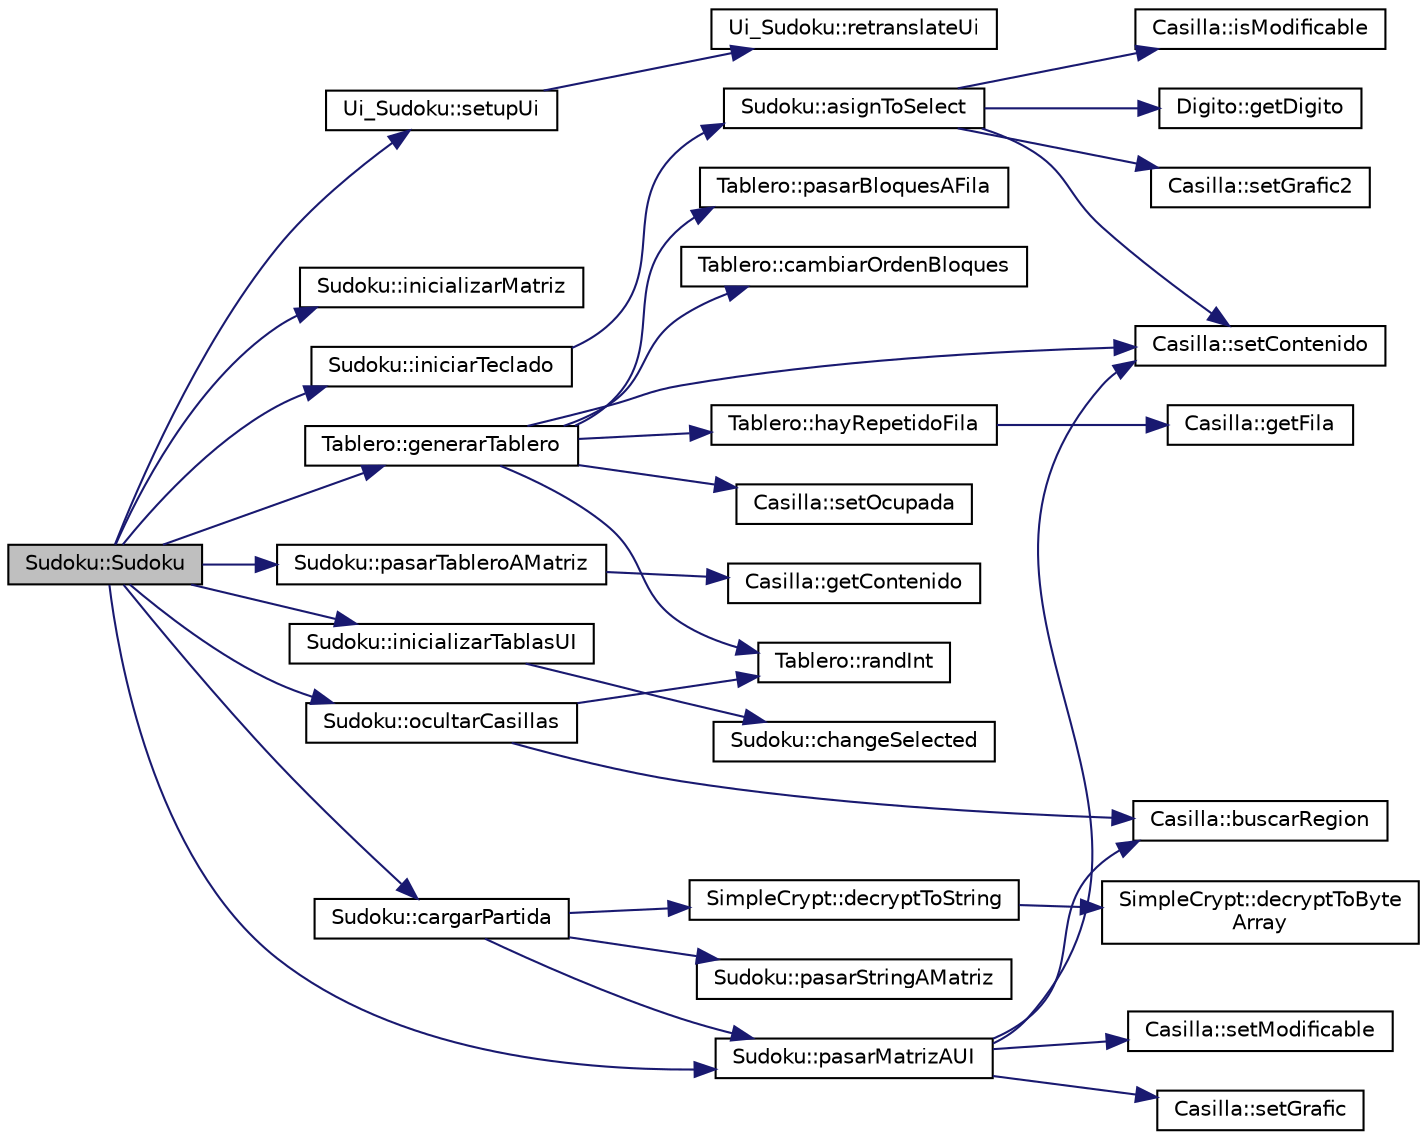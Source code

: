 digraph "Sudoku::Sudoku"
{
  edge [fontname="Helvetica",fontsize="10",labelfontname="Helvetica",labelfontsize="10"];
  node [fontname="Helvetica",fontsize="10",shape=record];
  rankdir="LR";
  Node1 [label="Sudoku::Sudoku",height=0.2,width=0.4,color="black", fillcolor="grey75", style="filled" fontcolor="black"];
  Node1 -> Node2 [color="midnightblue",fontsize="10",style="solid",fontname="Helvetica"];
  Node2 [label="Ui_Sudoku::setupUi",height=0.2,width=0.4,color="black", fillcolor="white", style="filled",URL="$class_ui___sudoku.html#a6010630794f2162c841610d3d1ac197a"];
  Node2 -> Node3 [color="midnightblue",fontsize="10",style="solid",fontname="Helvetica"];
  Node3 [label="Ui_Sudoku::retranslateUi",height=0.2,width=0.4,color="black", fillcolor="white", style="filled",URL="$class_ui___sudoku.html#a25b5a450fb482494938e1b2b5c438ce8"];
  Node1 -> Node4 [color="midnightblue",fontsize="10",style="solid",fontname="Helvetica"];
  Node4 [label="Sudoku::inicializarMatriz",height=0.2,width=0.4,color="black", fillcolor="white", style="filled",URL="$class_sudoku.html#aa6d096fc8ce5a41173e03a8d4da9b607",tooltip="Inicializa la Matriz. "];
  Node1 -> Node5 [color="midnightblue",fontsize="10",style="solid",fontname="Helvetica"];
  Node5 [label="Sudoku::iniciarTeclado",height=0.2,width=0.4,color="black", fillcolor="white", style="filled",URL="$class_sudoku.html#a23fb804652c89b2b7f63127a080e302a",tooltip="Establece el teclado de números mediante un widget. "];
  Node5 -> Node6 [color="midnightblue",fontsize="10",style="solid",fontname="Helvetica"];
  Node6 [label="Sudoku::asignToSelect",height=0.2,width=0.4,color="black", fillcolor="white", style="filled",URL="$class_sudoku.html#a18ec0b7d6ff194ff7a16cee257cc6a00"];
  Node6 -> Node7 [color="midnightblue",fontsize="10",style="solid",fontname="Helvetica"];
  Node7 [label="Casilla::isModificable",height=0.2,width=0.4,color="black", fillcolor="white", style="filled",URL="$class_casilla.html#a5443768c1455bb02d85bd6d9c17420e1"];
  Node6 -> Node8 [color="midnightblue",fontsize="10",style="solid",fontname="Helvetica"];
  Node8 [label="Digito::getDigito",height=0.2,width=0.4,color="black", fillcolor="white", style="filled",URL="$class_digito.html#a46a57afbe4d7364f2867ace64c99ee41"];
  Node6 -> Node9 [color="midnightblue",fontsize="10",style="solid",fontname="Helvetica"];
  Node9 [label="Casilla::setContenido",height=0.2,width=0.4,color="black", fillcolor="white", style="filled",URL="$class_casilla.html#a3cb846c5a157a8c8ac2db061fe2daa8c"];
  Node6 -> Node10 [color="midnightblue",fontsize="10",style="solid",fontname="Helvetica"];
  Node10 [label="Casilla::setGrafic2",height=0.2,width=0.4,color="black", fillcolor="white", style="filled",URL="$class_casilla.html#a3fa8dd35706d992df3f847fa9ef85c8f",tooltip="Funcion que asigna la imagen del número que está en el teclado al QLabel. "];
  Node1 -> Node11 [color="midnightblue",fontsize="10",style="solid",fontname="Helvetica"];
  Node11 [label="Tablero::generarTablero",height=0.2,width=0.4,color="black", fillcolor="white", style="filled",URL="$class_tablero.html#a3f7aae0818d6976fbce1e2361009aa8d",tooltip="Genera el tablero lógico. "];
  Node11 -> Node12 [color="midnightblue",fontsize="10",style="solid",fontname="Helvetica"];
  Node12 [label="Tablero::randInt",height=0.2,width=0.4,color="black", fillcolor="white", style="filled",URL="$class_tablero.html#ae0f3eeb6b6487599025d6a0d10103dbd"];
  Node11 -> Node13 [color="midnightblue",fontsize="10",style="solid",fontname="Helvetica"];
  Node13 [label="Tablero::hayRepetidoFila",height=0.2,width=0.4,color="black", fillcolor="white", style="filled",URL="$class_tablero.html#ae59075a16637493f50a7f589eead974f",tooltip="Verifica si hay un número repetido en la fila. "];
  Node13 -> Node14 [color="midnightblue",fontsize="10",style="solid",fontname="Helvetica"];
  Node14 [label="Casilla::getFila",height=0.2,width=0.4,color="black", fillcolor="white", style="filled",URL="$class_casilla.html#a615db903b0f88706b791249ba01a9c5e"];
  Node11 -> Node9 [color="midnightblue",fontsize="10",style="solid",fontname="Helvetica"];
  Node11 -> Node15 [color="midnightblue",fontsize="10",style="solid",fontname="Helvetica"];
  Node15 [label="Casilla::setOcupada",height=0.2,width=0.4,color="black", fillcolor="white", style="filled",URL="$class_casilla.html#aca80f6cba573688d10c1a78f13e0d377"];
  Node11 -> Node16 [color="midnightblue",fontsize="10",style="solid",fontname="Helvetica"];
  Node16 [label="Tablero::pasarBloquesAFila",height=0.2,width=0.4,color="black", fillcolor="white", style="filled",URL="$class_tablero.html#aae40ad704122ec5638f2ea3a7d46f37d",tooltip="Ubica la posicion del bloque y lo pasa a la fila. "];
  Node11 -> Node17 [color="midnightblue",fontsize="10",style="solid",fontname="Helvetica"];
  Node17 [label="Tablero::cambiarOrdenBloques",height=0.2,width=0.4,color="black", fillcolor="white", style="filled",URL="$class_tablero.html#ab225abebb4923eab2e299a45e8e95d31",tooltip="Cambia de forma aleatorioa los 9 bloques del tablero. "];
  Node1 -> Node18 [color="midnightblue",fontsize="10",style="solid",fontname="Helvetica"];
  Node18 [label="Sudoku::pasarTableroAMatriz",height=0.2,width=0.4,color="black", fillcolor="white", style="filled",URL="$class_sudoku.html#acaf701ef21d5f0a7278e499adf7b0cce",tooltip="Función que pasa los números de cada casilla a la respectiva posicion de la matriz. "];
  Node18 -> Node19 [color="midnightblue",fontsize="10",style="solid",fontname="Helvetica"];
  Node19 [label="Casilla::getContenido",height=0.2,width=0.4,color="black", fillcolor="white", style="filled",URL="$class_casilla.html#add0135ca5142e6239c906bd0d841e940"];
  Node1 -> Node20 [color="midnightblue",fontsize="10",style="solid",fontname="Helvetica"];
  Node20 [label="Sudoku::inicializarTablasUI",height=0.2,width=0.4,color="black", fillcolor="white", style="filled",URL="$class_sudoku.html#af4ff5bf835aa66d12486194996458499",tooltip="Inicializa el tablero gráfico. "];
  Node20 -> Node21 [color="midnightblue",fontsize="10",style="solid",fontname="Helvetica"];
  Node21 [label="Sudoku::changeSelected",height=0.2,width=0.4,color="black", fillcolor="white", style="filled",URL="$class_sudoku.html#a2093c11aee0890eeeaa4c17f700417fa"];
  Node1 -> Node22 [color="midnightblue",fontsize="10",style="solid",fontname="Helvetica"];
  Node22 [label="Sudoku::ocultarCasillas",height=0.2,width=0.4,color="black", fillcolor="white", style="filled",URL="$class_sudoku.html#a817c57872f6d02376547e72feaa4ab31"];
  Node22 -> Node23 [color="midnightblue",fontsize="10",style="solid",fontname="Helvetica"];
  Node23 [label="Casilla::buscarRegion",height=0.2,width=0.4,color="black", fillcolor="white", style="filled",URL="$class_casilla.html#ad1f3c8972a3490213b6d7c055597ab95",tooltip="Ubica la región específica donde se ubica la casilla. "];
  Node22 -> Node12 [color="midnightblue",fontsize="10",style="solid",fontname="Helvetica"];
  Node1 -> Node24 [color="midnightblue",fontsize="10",style="solid",fontname="Helvetica"];
  Node24 [label="Sudoku::cargarPartida",height=0.2,width=0.4,color="black", fillcolor="white", style="filled",URL="$class_sudoku.html#ab2a8d3cebdc3898f5491f023df298958"];
  Node24 -> Node25 [color="midnightblue",fontsize="10",style="solid",fontname="Helvetica"];
  Node25 [label="SimpleCrypt::decryptToString",height=0.2,width=0.4,color="black", fillcolor="white", style="filled",URL="$class_simple_crypt.html#aa454cf372b534fd5ffaa2c5bd0fa57ea"];
  Node25 -> Node26 [color="midnightblue",fontsize="10",style="solid",fontname="Helvetica"];
  Node26 [label="SimpleCrypt::decryptToByte\lArray",height=0.2,width=0.4,color="black", fillcolor="white", style="filled",URL="$class_simple_crypt.html#ad6785e087d449a1aa80c39248e98fcda"];
  Node24 -> Node27 [color="midnightblue",fontsize="10",style="solid",fontname="Helvetica"];
  Node27 [label="Sudoku::pasarStringAMatriz",height=0.2,width=0.4,color="black", fillcolor="white", style="filled",URL="$class_sudoku.html#a05978a3082da6318efc3eac08e45c4b5",tooltip="Pasa los valores string previamente obtenidos a la matriz. "];
  Node24 -> Node28 [color="midnightblue",fontsize="10",style="solid",fontname="Helvetica"];
  Node28 [label="Sudoku::pasarMatrizAUI",height=0.2,width=0.4,color="black", fillcolor="white", style="filled",URL="$class_sudoku.html#a9851e8f3ef4959a86509a6c0a1f364db",tooltip="Pasa los valores del tablero lógico al tablero gráfico. "];
  Node28 -> Node23 [color="midnightblue",fontsize="10",style="solid",fontname="Helvetica"];
  Node28 -> Node9 [color="midnightblue",fontsize="10",style="solid",fontname="Helvetica"];
  Node28 -> Node29 [color="midnightblue",fontsize="10",style="solid",fontname="Helvetica"];
  Node29 [label="Casilla::setGrafic",height=0.2,width=0.4,color="black", fillcolor="white", style="filled",URL="$class_casilla.html#ae77388cc9434142b2a71f3f7b31fad06",tooltip="Funcion que asigna la imagen del numero que está en el tablero al QLabel. "];
  Node28 -> Node30 [color="midnightblue",fontsize="10",style="solid",fontname="Helvetica"];
  Node30 [label="Casilla::setModificable",height=0.2,width=0.4,color="black", fillcolor="white", style="filled",URL="$class_casilla.html#ae482475002ad952e0284771d6c5a6879"];
  Node1 -> Node28 [color="midnightblue",fontsize="10",style="solid",fontname="Helvetica"];
}
